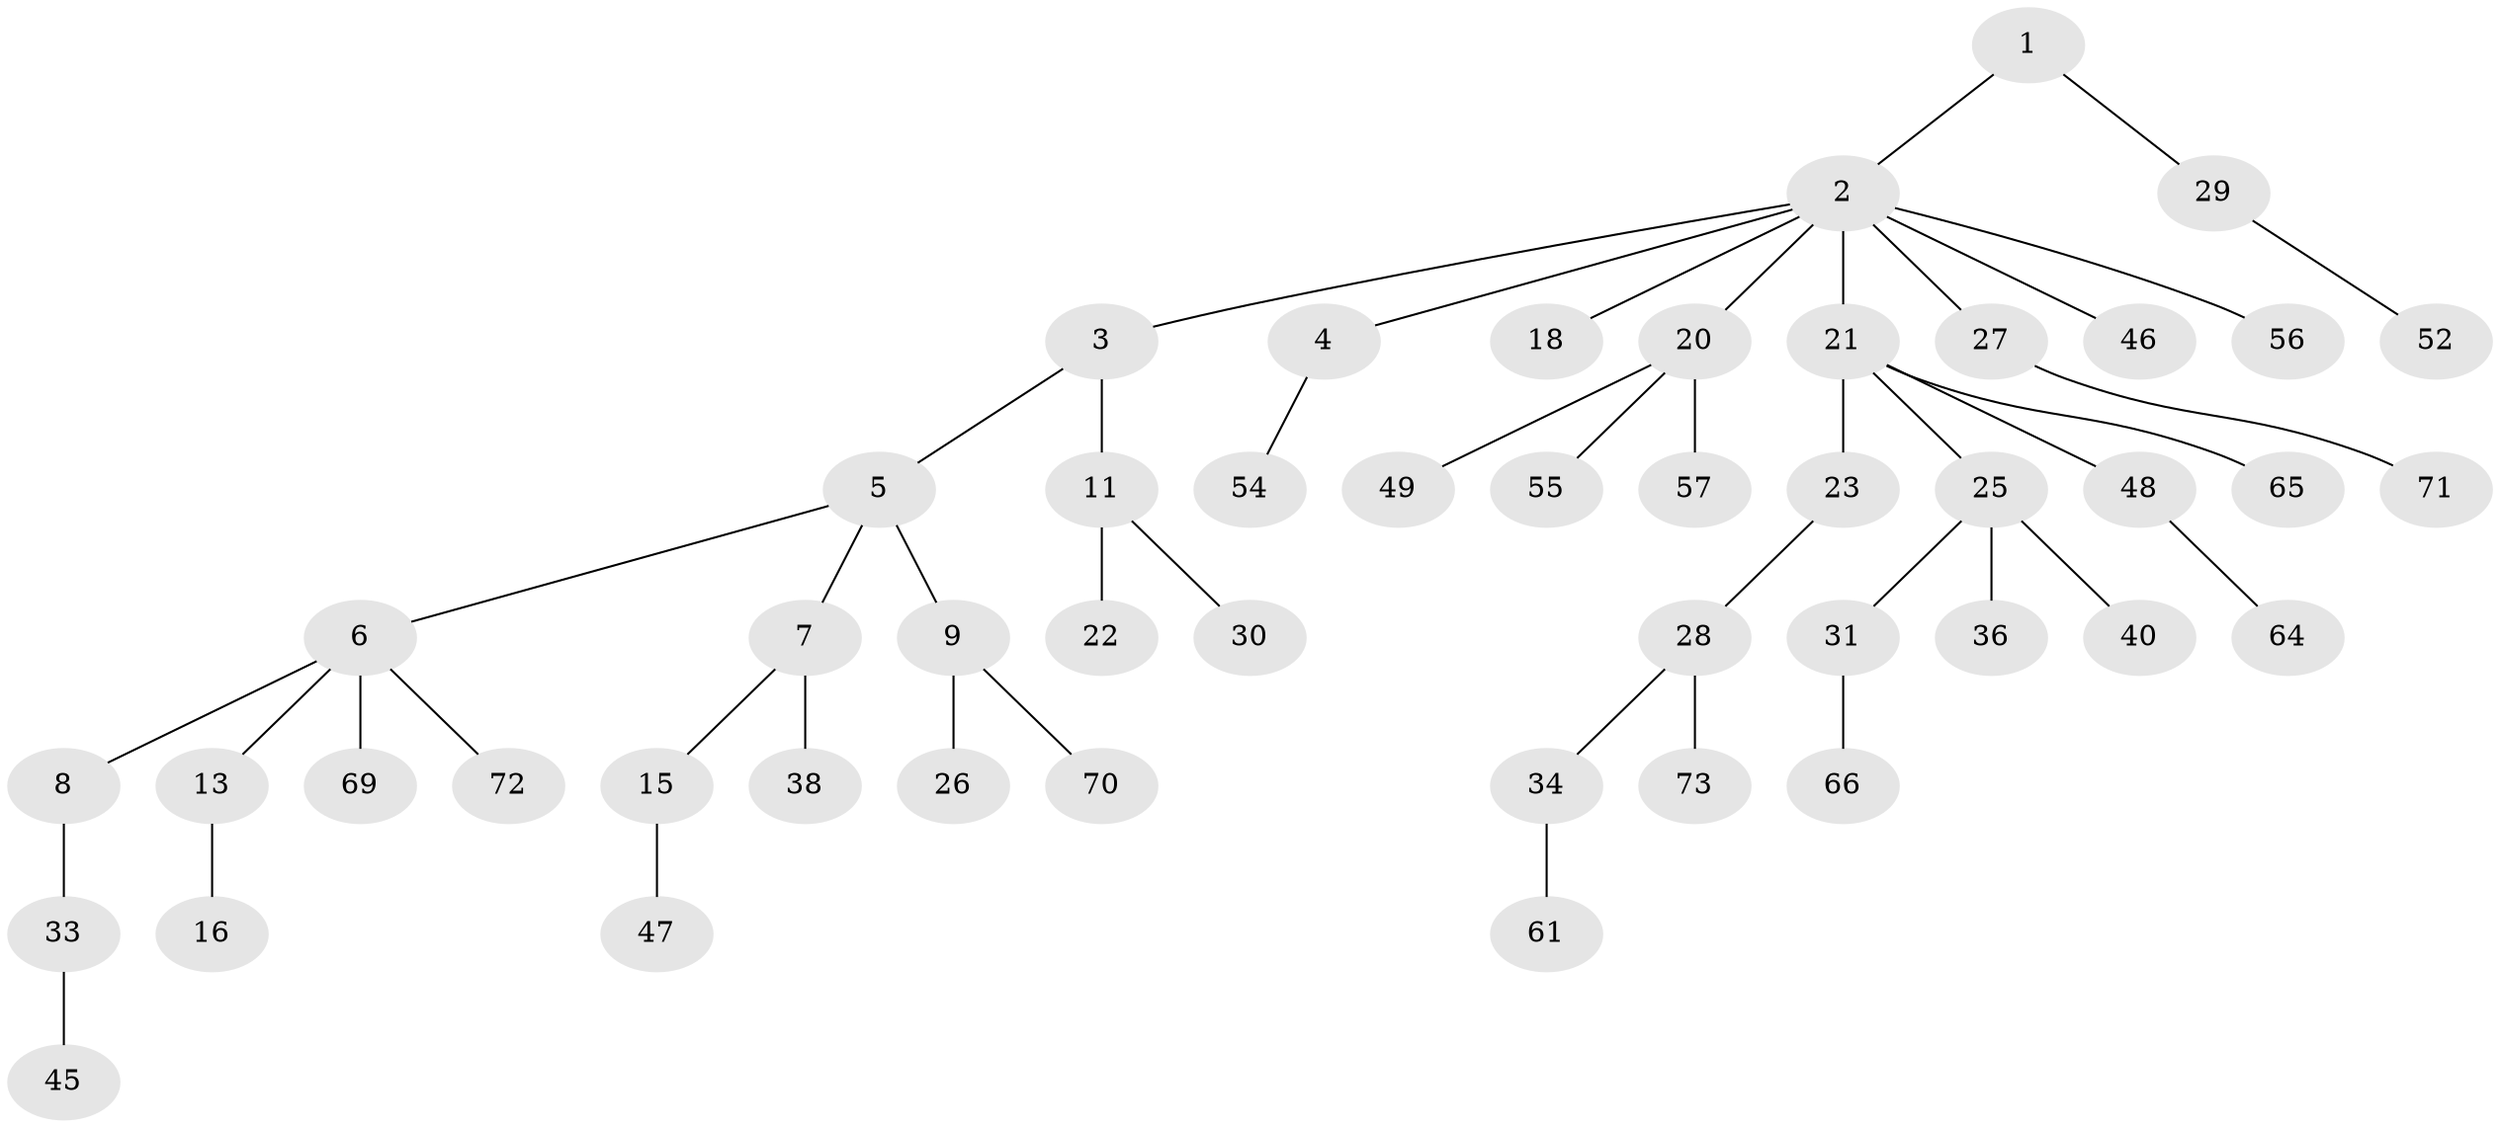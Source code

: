 // original degree distribution, {3: 0.1506849315068493, 5: 0.0821917808219178, 2: 0.2328767123287671, 4: 0.0136986301369863, 6: 0.0136986301369863, 1: 0.5068493150684932}
// Generated by graph-tools (version 1.1) at 2025/42/03/06/25 10:42:06]
// undirected, 49 vertices, 48 edges
graph export_dot {
graph [start="1"]
  node [color=gray90,style=filled];
  1 [super="+35"];
  2 [super="+14"];
  3;
  4 [super="+10"];
  5 [super="+60"];
  6 [super="+17"];
  7 [super="+37"];
  8 [super="+62"];
  9 [super="+12"];
  11 [super="+19"];
  13 [super="+24"];
  15 [super="+39"];
  16;
  18;
  20 [super="+41"];
  21 [super="+51"];
  22 [super="+58"];
  23 [super="+59"];
  25 [super="+42"];
  26;
  27 [super="+44"];
  28 [super="+68"];
  29 [super="+32"];
  30;
  31 [super="+50"];
  33;
  34;
  36 [super="+43"];
  38 [super="+53"];
  40;
  45 [super="+67"];
  46;
  47;
  48;
  49;
  52;
  54;
  55;
  56;
  57 [super="+63"];
  61;
  64;
  65;
  66;
  69;
  70;
  71;
  72;
  73;
  1 -- 2;
  1 -- 29;
  2 -- 3;
  2 -- 4;
  2 -- 18;
  2 -- 20;
  2 -- 21;
  2 -- 56;
  2 -- 27;
  2 -- 46;
  3 -- 5;
  3 -- 11;
  4 -- 54;
  5 -- 6;
  5 -- 7;
  5 -- 9;
  6 -- 8;
  6 -- 13;
  6 -- 69;
  6 -- 72;
  7 -- 15;
  7 -- 38;
  8 -- 33;
  9 -- 70;
  9 -- 26;
  11 -- 30;
  11 -- 22;
  13 -- 16;
  15 -- 47;
  20 -- 49;
  20 -- 55;
  20 -- 57;
  21 -- 23;
  21 -- 25;
  21 -- 48;
  21 -- 65;
  23 -- 28;
  25 -- 31;
  25 -- 36;
  25 -- 40;
  27 -- 71;
  28 -- 34;
  28 -- 73;
  29 -- 52;
  31 -- 66;
  33 -- 45;
  34 -- 61;
  48 -- 64;
}
